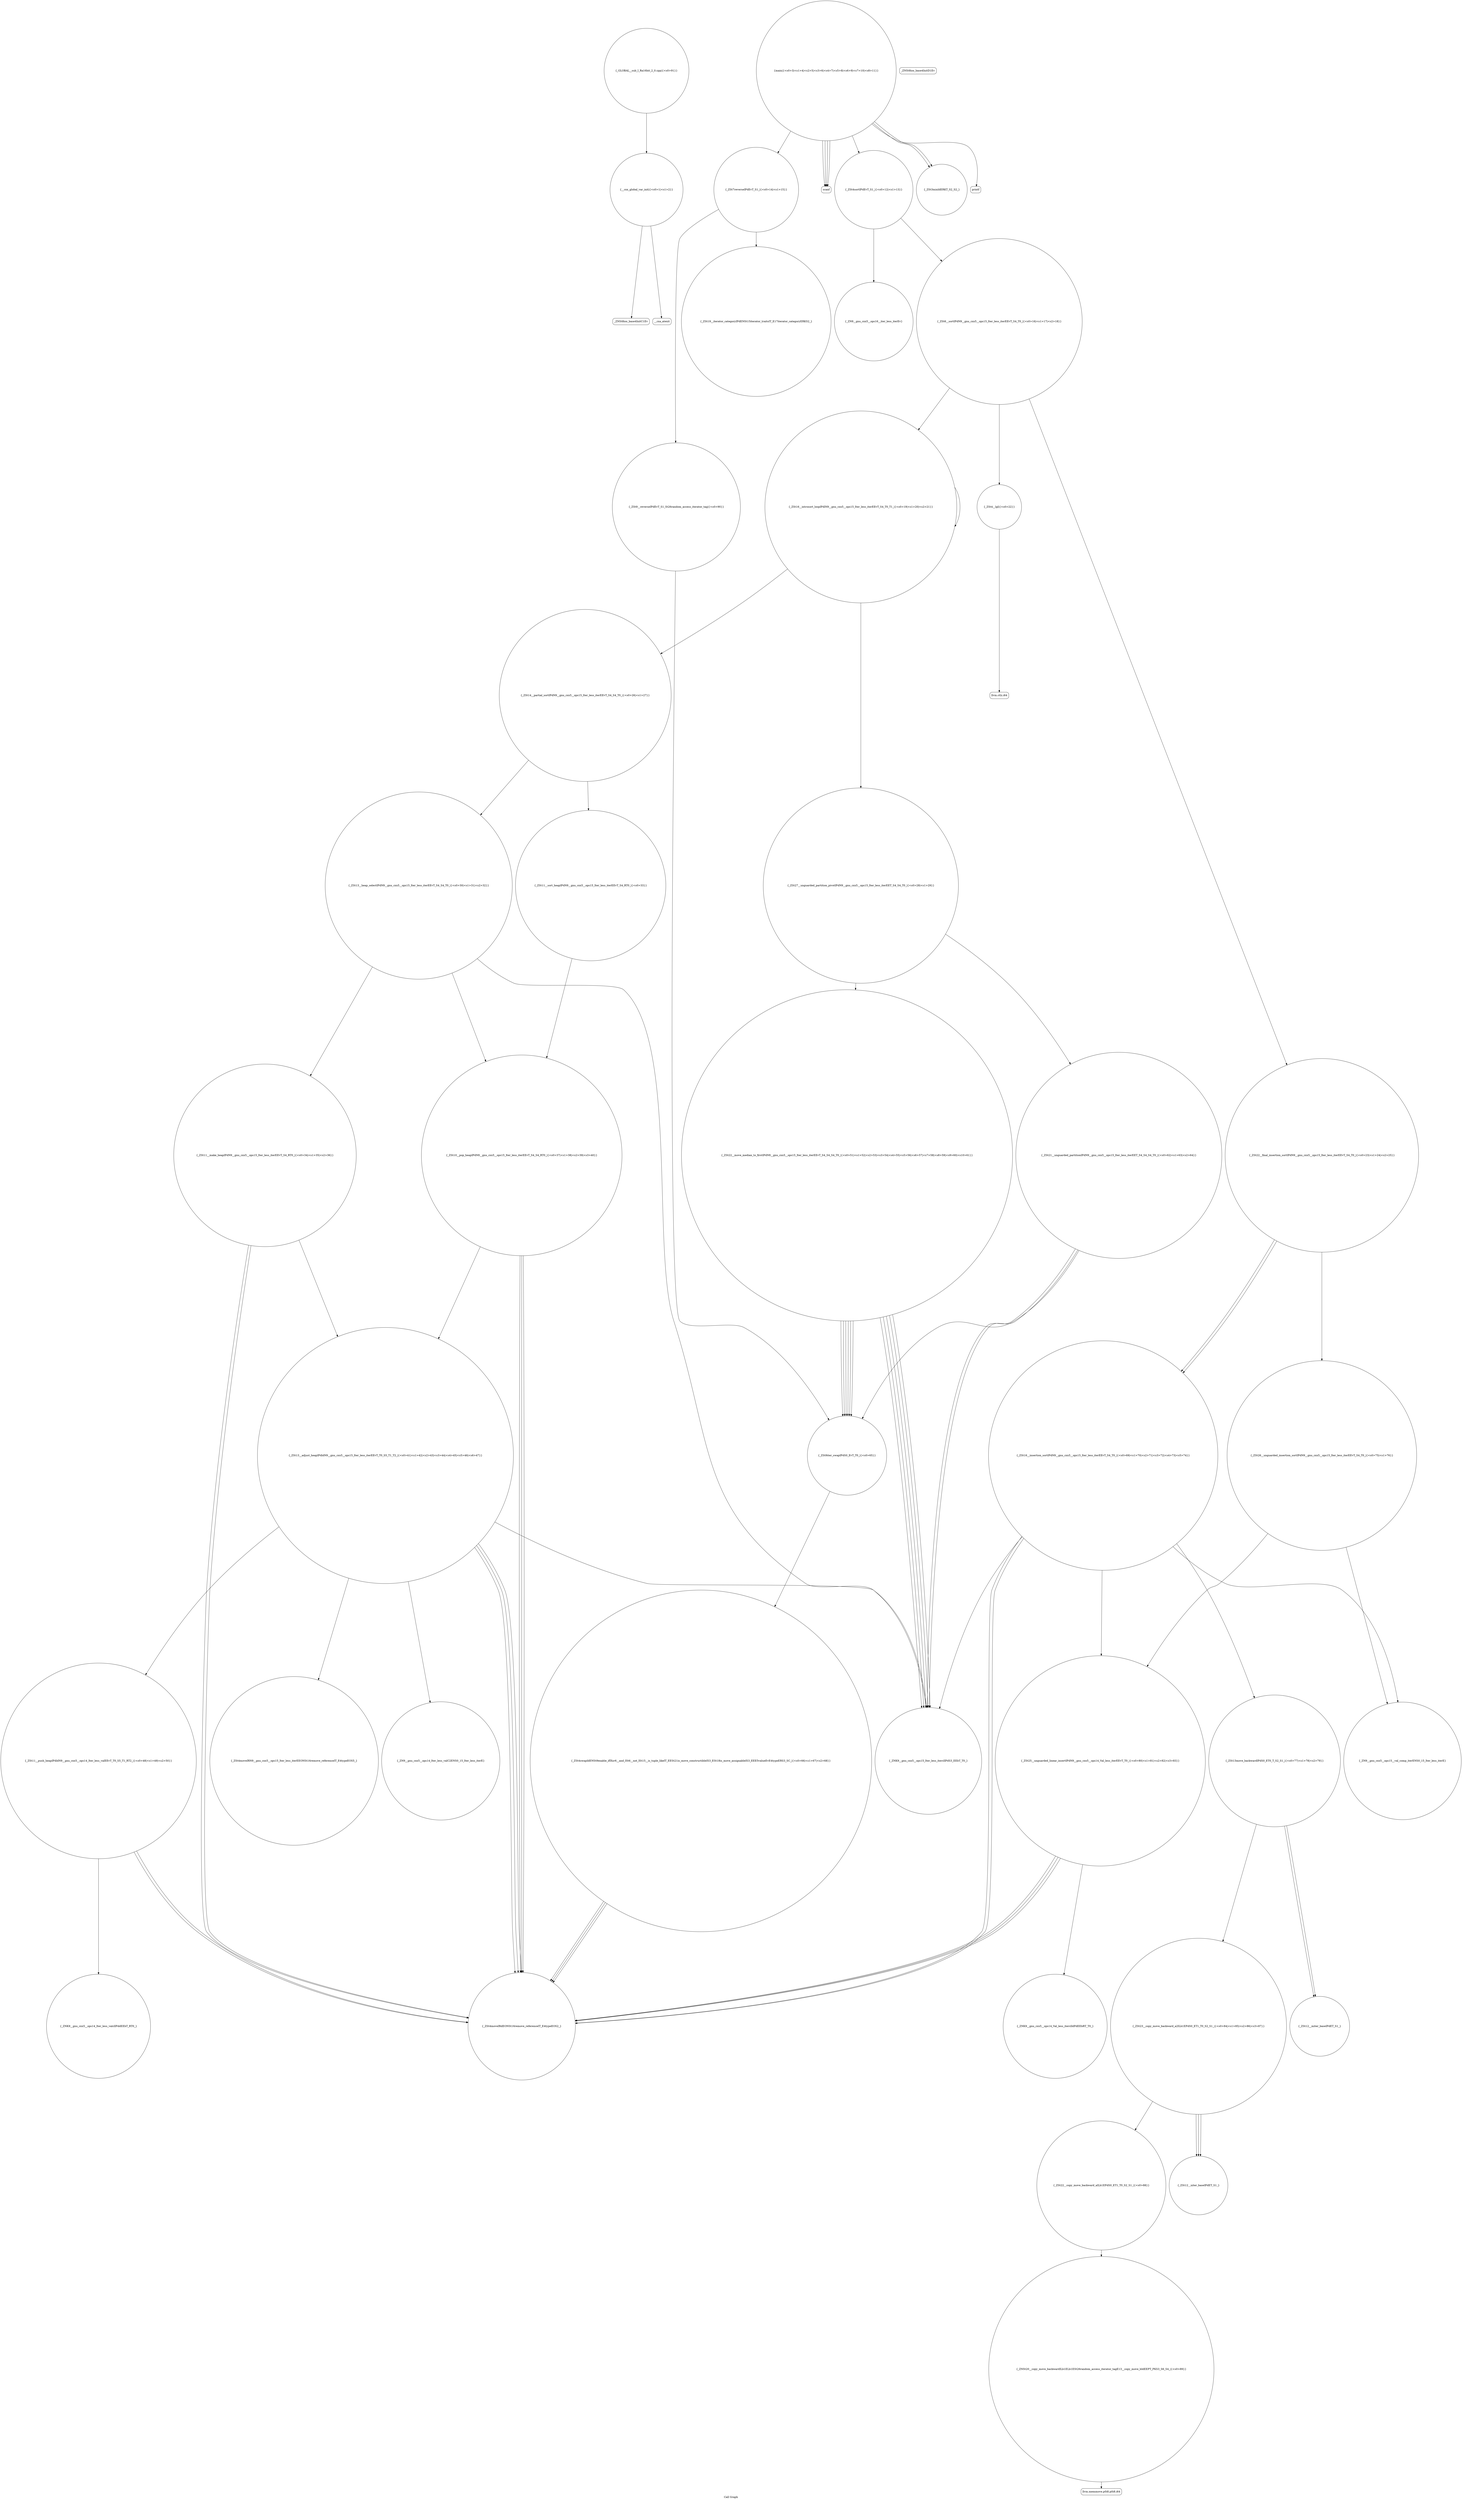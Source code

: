 digraph "Call Graph" {
	label="Call Graph";

	Node0x55d6b67947c0 [shape=record,shape=circle,label="{__cxx_global_var_init|{<s0>1|<s1>2}}"];
	Node0x55d6b67947c0:s0 -> Node0x55d6b6794840[color=black];
	Node0x55d6b67947c0:s1 -> Node0x55d6b6794940[color=black];
	Node0x55d6b6795e40 [shape=record,shape=circle,label="{_ZSt9__reverseIPdEvT_S1_St26random_access_iterator_tag|{<s0>90}}"];
	Node0x55d6b6795e40:s0 -> Node0x55d6b67956c0[color=black];
	Node0x55d6b6794b40 [shape=record,shape=circle,label="{_ZSt7reverseIPdEvT_S1_|{<s0>14|<s1>15}}"];
	Node0x55d6b6794b40:s0 -> Node0x55d6b6795ec0[color=black];
	Node0x55d6b6794b40:s1 -> Node0x55d6b6795e40[color=black];
	Node0x55d6b6794ec0 [shape=record,shape=circle,label="{_ZSt22__final_insertion_sortIPdN9__gnu_cxx5__ops15_Iter_less_iterEEvT_S4_T0_|{<s0>23|<s1>24|<s2>25}}"];
	Node0x55d6b6794ec0:s0 -> Node0x55d6b6795840[color=black];
	Node0x55d6b6794ec0:s1 -> Node0x55d6b67958c0[color=black];
	Node0x55d6b6794ec0:s2 -> Node0x55d6b6795840[color=black];
	Node0x55d6b6795240 [shape=record,shape=circle,label="{_ZSt10__pop_heapIPdN9__gnu_cxx5__ops15_Iter_less_iterEEvT_S4_S4_RT0_|{<s0>37|<s1>38|<s2>39|<s3>40}}"];
	Node0x55d6b6795240:s0 -> Node0x55d6b67952c0[color=black];
	Node0x55d6b6795240:s1 -> Node0x55d6b67952c0[color=black];
	Node0x55d6b6795240:s2 -> Node0x55d6b67952c0[color=black];
	Node0x55d6b6795240:s3 -> Node0x55d6b6795340[color=black];
	Node0x55d6b67955c0 [shape=record,shape=circle,label="{_ZSt22__move_median_to_firstIPdN9__gnu_cxx5__ops15_Iter_less_iterEEvT_S4_S4_S4_T0_|{<s0>51|<s1>52|<s2>53|<s3>54|<s4>55|<s5>56|<s6>57|<s7>58|<s8>59|<s9>60|<s10>61}}"];
	Node0x55d6b67955c0:s0 -> Node0x55d6b67951c0[color=black];
	Node0x55d6b67955c0:s1 -> Node0x55d6b67951c0[color=black];
	Node0x55d6b67955c0:s2 -> Node0x55d6b67956c0[color=black];
	Node0x55d6b67955c0:s3 -> Node0x55d6b67951c0[color=black];
	Node0x55d6b67955c0:s4 -> Node0x55d6b67956c0[color=black];
	Node0x55d6b67955c0:s5 -> Node0x55d6b67956c0[color=black];
	Node0x55d6b67955c0:s6 -> Node0x55d6b67951c0[color=black];
	Node0x55d6b67955c0:s7 -> Node0x55d6b67956c0[color=black];
	Node0x55d6b67955c0:s8 -> Node0x55d6b67951c0[color=black];
	Node0x55d6b67955c0:s9 -> Node0x55d6b67956c0[color=black];
	Node0x55d6b67955c0:s10 -> Node0x55d6b67956c0[color=black];
	Node0x55d6b6795940 [shape=record,shape=circle,label="{_ZSt13move_backwardIPdS0_ET0_T_S2_S1_|{<s0>77|<s1>78|<s2>79}}"];
	Node0x55d6b6795940:s0 -> Node0x55d6b6795b40[color=black];
	Node0x55d6b6795940:s1 -> Node0x55d6b6795b40[color=black];
	Node0x55d6b6795940:s2 -> Node0x55d6b6795ac0[color=black];
	Node0x55d6b6795cc0 [shape=record,shape=circle,label="{_ZNSt20__copy_move_backwardILb1ELb1ESt26random_access_iterator_tagE13__copy_move_bIdEEPT_PKS3_S6_S4_|{<s0>89}}"];
	Node0x55d6b6795cc0:s0 -> Node0x55d6b6795d40[color=black];
	Node0x55d6b67949c0 [shape=record,shape=circle,label="{main|{<s0>3|<s1>4|<s2>5|<s3>6|<s4>7|<s5>8|<s6>9|<s7>10|<s8>11}}"];
	Node0x55d6b67949c0:s0 -> Node0x55d6b6794a40[color=black];
	Node0x55d6b67949c0:s1 -> Node0x55d6b6794a40[color=black];
	Node0x55d6b67949c0:s2 -> Node0x55d6b6794a40[color=black];
	Node0x55d6b67949c0:s3 -> Node0x55d6b6794a40[color=black];
	Node0x55d6b67949c0:s4 -> Node0x55d6b6794ac0[color=black];
	Node0x55d6b67949c0:s5 -> Node0x55d6b6794b40[color=black];
	Node0x55d6b67949c0:s6 -> Node0x55d6b6794bc0[color=black];
	Node0x55d6b67949c0:s7 -> Node0x55d6b6794bc0[color=black];
	Node0x55d6b67949c0:s8 -> Node0x55d6b6794c40[color=black];
	Node0x55d6b6794d40 [shape=record,shape=circle,label="{_ZN9__gnu_cxx5__ops16__iter_less_iterEv}"];
	Node0x55d6b67950c0 [shape=record,shape=circle,label="{_ZSt11__sort_heapIPdN9__gnu_cxx5__ops15_Iter_less_iterEEvT_S4_RT0_|{<s0>33}}"];
	Node0x55d6b67950c0:s0 -> Node0x55d6b6795240[color=black];
	Node0x55d6b6795440 [shape=record,shape=circle,label="{_ZN9__gnu_cxx5__ops14_Iter_less_valC2ENS0_15_Iter_less_iterE}"];
	Node0x55d6b67957c0 [shape=record,shape=Mrecord,label="{llvm.ctlz.i64}"];
	Node0x55d6b6795b40 [shape=record,shape=circle,label="{_ZSt12__miter_baseIPdET_S1_}"];
	Node0x55d6b6794840 [shape=record,shape=Mrecord,label="{_ZNSt8ios_base4InitC1Ev}"];
	Node0x55d6b6795ec0 [shape=record,shape=circle,label="{_ZSt19__iterator_categoryIPdENSt15iterator_traitsIT_E17iterator_categoryERKS2_}"];
	Node0x55d6b6794bc0 [shape=record,shape=circle,label="{_ZSt3minIdERKT_S2_S2_}"];
	Node0x55d6b6794f40 [shape=record,shape=circle,label="{_ZSt14__partial_sortIPdN9__gnu_cxx5__ops15_Iter_less_iterEEvT_S4_S4_T0_|{<s0>26|<s1>27}}"];
	Node0x55d6b6794f40:s0 -> Node0x55d6b6795040[color=black];
	Node0x55d6b6794f40:s1 -> Node0x55d6b67950c0[color=black];
	Node0x55d6b67952c0 [shape=record,shape=circle,label="{_ZSt4moveIRdEONSt16remove_referenceIT_E4typeEOS2_}"];
	Node0x55d6b6795640 [shape=record,shape=circle,label="{_ZSt21__unguarded_partitionIPdN9__gnu_cxx5__ops15_Iter_less_iterEET_S4_S4_S4_T0_|{<s0>62|<s1>63|<s2>64}}"];
	Node0x55d6b6795640:s0 -> Node0x55d6b67951c0[color=black];
	Node0x55d6b6795640:s1 -> Node0x55d6b67951c0[color=black];
	Node0x55d6b6795640:s2 -> Node0x55d6b67956c0[color=black];
	Node0x55d6b67959c0 [shape=record,shape=circle,label="{_ZSt25__unguarded_linear_insertIPdN9__gnu_cxx5__ops14_Val_less_iterEEvT_T0_|{<s0>80|<s1>81|<s2>82|<s3>83}}"];
	Node0x55d6b67959c0:s0 -> Node0x55d6b67952c0[color=black];
	Node0x55d6b67959c0:s1 -> Node0x55d6b6795dc0[color=black];
	Node0x55d6b67959c0:s2 -> Node0x55d6b67952c0[color=black];
	Node0x55d6b67959c0:s3 -> Node0x55d6b67952c0[color=black];
	Node0x55d6b6795d40 [shape=record,shape=Mrecord,label="{llvm.memmove.p0i8.p0i8.i64}"];
	Node0x55d6b6794a40 [shape=record,shape=Mrecord,label="{scanf}"];
	Node0x55d6b6794dc0 [shape=record,shape=circle,label="{_ZSt16__introsort_loopIPdlN9__gnu_cxx5__ops15_Iter_less_iterEEvT_S4_T0_T1_|{<s0>19|<s1>20|<s2>21}}"];
	Node0x55d6b6794dc0:s0 -> Node0x55d6b6794f40[color=black];
	Node0x55d6b6794dc0:s1 -> Node0x55d6b6794fc0[color=black];
	Node0x55d6b6794dc0:s2 -> Node0x55d6b6794dc0[color=black];
	Node0x55d6b6795140 [shape=record,shape=circle,label="{_ZSt11__make_heapIPdN9__gnu_cxx5__ops15_Iter_less_iterEEvT_S4_RT0_|{<s0>34|<s1>35|<s2>36}}"];
	Node0x55d6b6795140:s0 -> Node0x55d6b67952c0[color=black];
	Node0x55d6b6795140:s1 -> Node0x55d6b67952c0[color=black];
	Node0x55d6b6795140:s2 -> Node0x55d6b6795340[color=black];
	Node0x55d6b67954c0 [shape=record,shape=circle,label="{_ZSt11__push_heapIPdldN9__gnu_cxx5__ops14_Iter_less_valEEvT_T0_S5_T1_RT2_|{<s0>48|<s1>49|<s2>50}}"];
	Node0x55d6b67954c0:s0 -> Node0x55d6b6795540[color=black];
	Node0x55d6b67954c0:s1 -> Node0x55d6b67952c0[color=black];
	Node0x55d6b67954c0:s2 -> Node0x55d6b67952c0[color=black];
	Node0x55d6b6795840 [shape=record,shape=circle,label="{_ZSt16__insertion_sortIPdN9__gnu_cxx5__ops15_Iter_less_iterEEvT_S4_T0_|{<s0>69|<s1>70|<s2>71|<s3>72|<s4>73|<s5>74}}"];
	Node0x55d6b6795840:s0 -> Node0x55d6b67951c0[color=black];
	Node0x55d6b6795840:s1 -> Node0x55d6b67952c0[color=black];
	Node0x55d6b6795840:s2 -> Node0x55d6b6795940[color=black];
	Node0x55d6b6795840:s3 -> Node0x55d6b67952c0[color=black];
	Node0x55d6b6795840:s4 -> Node0x55d6b6795a40[color=black];
	Node0x55d6b6795840:s5 -> Node0x55d6b67959c0[color=black];
	Node0x55d6b6795bc0 [shape=record,shape=circle,label="{_ZSt22__copy_move_backward_aILb1EPdS0_ET1_T0_S2_S1_|{<s0>88}}"];
	Node0x55d6b6795bc0:s0 -> Node0x55d6b6795cc0[color=black];
	Node0x55d6b67948c0 [shape=record,shape=Mrecord,label="{_ZNSt8ios_base4InitD1Ev}"];
	Node0x55d6b6795f40 [shape=record,shape=circle,label="{_GLOBAL__sub_I_Ra16bit_2_0.cpp|{<s0>91}}"];
	Node0x55d6b6795f40:s0 -> Node0x55d6b67947c0[color=black];
	Node0x55d6b6794c40 [shape=record,shape=Mrecord,label="{printf}"];
	Node0x55d6b6794fc0 [shape=record,shape=circle,label="{_ZSt27__unguarded_partition_pivotIPdN9__gnu_cxx5__ops15_Iter_less_iterEET_S4_S4_T0_|{<s0>28|<s1>29}}"];
	Node0x55d6b6794fc0:s0 -> Node0x55d6b67955c0[color=black];
	Node0x55d6b6794fc0:s1 -> Node0x55d6b6795640[color=black];
	Node0x55d6b6795340 [shape=record,shape=circle,label="{_ZSt13__adjust_heapIPdldN9__gnu_cxx5__ops15_Iter_less_iterEEvT_T0_S5_T1_T2_|{<s0>41|<s1>42|<s2>43|<s3>44|<s4>45|<s5>46|<s6>47}}"];
	Node0x55d6b6795340:s0 -> Node0x55d6b67951c0[color=black];
	Node0x55d6b6795340:s1 -> Node0x55d6b67952c0[color=black];
	Node0x55d6b6795340:s2 -> Node0x55d6b67952c0[color=black];
	Node0x55d6b6795340:s3 -> Node0x55d6b67953c0[color=black];
	Node0x55d6b6795340:s4 -> Node0x55d6b6795440[color=black];
	Node0x55d6b6795340:s5 -> Node0x55d6b67952c0[color=black];
	Node0x55d6b6795340:s6 -> Node0x55d6b67954c0[color=black];
	Node0x55d6b67956c0 [shape=record,shape=circle,label="{_ZSt9iter_swapIPdS0_EvT_T0_|{<s0>65}}"];
	Node0x55d6b67956c0:s0 -> Node0x55d6b6795740[color=black];
	Node0x55d6b6795a40 [shape=record,shape=circle,label="{_ZN9__gnu_cxx5__ops15__val_comp_iterENS0_15_Iter_less_iterE}"];
	Node0x55d6b6795dc0 [shape=record,shape=circle,label="{_ZNK9__gnu_cxx5__ops14_Val_less_iterclIdPdEEbRT_T0_}"];
	Node0x55d6b6794ac0 [shape=record,shape=circle,label="{_ZSt4sortIPdEvT_S1_|{<s0>12|<s1>13}}"];
	Node0x55d6b6794ac0:s0 -> Node0x55d6b6794d40[color=black];
	Node0x55d6b6794ac0:s1 -> Node0x55d6b6794cc0[color=black];
	Node0x55d6b6794e40 [shape=record,shape=circle,label="{_ZSt4__lgl|{<s0>22}}"];
	Node0x55d6b6794e40:s0 -> Node0x55d6b67957c0[color=black];
	Node0x55d6b67951c0 [shape=record,shape=circle,label="{_ZNK9__gnu_cxx5__ops15_Iter_less_iterclIPdS3_EEbT_T0_}"];
	Node0x55d6b6795540 [shape=record,shape=circle,label="{_ZNK9__gnu_cxx5__ops14_Iter_less_valclIPddEEbT_RT0_}"];
	Node0x55d6b67958c0 [shape=record,shape=circle,label="{_ZSt26__unguarded_insertion_sortIPdN9__gnu_cxx5__ops15_Iter_less_iterEEvT_S4_T0_|{<s0>75|<s1>76}}"];
	Node0x55d6b67958c0:s0 -> Node0x55d6b6795a40[color=black];
	Node0x55d6b67958c0:s1 -> Node0x55d6b67959c0[color=black];
	Node0x55d6b6795c40 [shape=record,shape=circle,label="{_ZSt12__niter_baseIPdET_S1_}"];
	Node0x55d6b6794940 [shape=record,shape=Mrecord,label="{__cxa_atexit}"];
	Node0x55d6b6794cc0 [shape=record,shape=circle,label="{_ZSt6__sortIPdN9__gnu_cxx5__ops15_Iter_less_iterEEvT_S4_T0_|{<s0>16|<s1>17|<s2>18}}"];
	Node0x55d6b6794cc0:s0 -> Node0x55d6b6794e40[color=black];
	Node0x55d6b6794cc0:s1 -> Node0x55d6b6794dc0[color=black];
	Node0x55d6b6794cc0:s2 -> Node0x55d6b6794ec0[color=black];
	Node0x55d6b6795040 [shape=record,shape=circle,label="{_ZSt13__heap_selectIPdN9__gnu_cxx5__ops15_Iter_less_iterEEvT_S4_S4_T0_|{<s0>30|<s1>31|<s2>32}}"];
	Node0x55d6b6795040:s0 -> Node0x55d6b6795140[color=black];
	Node0x55d6b6795040:s1 -> Node0x55d6b67951c0[color=black];
	Node0x55d6b6795040:s2 -> Node0x55d6b6795240[color=black];
	Node0x55d6b67953c0 [shape=record,shape=circle,label="{_ZSt4moveIRN9__gnu_cxx5__ops15_Iter_less_iterEEONSt16remove_referenceIT_E4typeEOS5_}"];
	Node0x55d6b6795740 [shape=record,shape=circle,label="{_ZSt4swapIdENSt9enable_ifIXsr6__and_ISt6__not_ISt15__is_tuple_likeIT_EESt21is_move_constructibleIS3_ESt18is_move_assignableIS3_EEE5valueEvE4typeERS3_SC_|{<s0>66|<s1>67|<s2>68}}"];
	Node0x55d6b6795740:s0 -> Node0x55d6b67952c0[color=black];
	Node0x55d6b6795740:s1 -> Node0x55d6b67952c0[color=black];
	Node0x55d6b6795740:s2 -> Node0x55d6b67952c0[color=black];
	Node0x55d6b6795ac0 [shape=record,shape=circle,label="{_ZSt23__copy_move_backward_a2ILb1EPdS0_ET1_T0_S2_S1_|{<s0>84|<s1>85|<s2>86|<s3>87}}"];
	Node0x55d6b6795ac0:s0 -> Node0x55d6b6795c40[color=black];
	Node0x55d6b6795ac0:s1 -> Node0x55d6b6795c40[color=black];
	Node0x55d6b6795ac0:s2 -> Node0x55d6b6795c40[color=black];
	Node0x55d6b6795ac0:s3 -> Node0x55d6b6795bc0[color=black];
}
